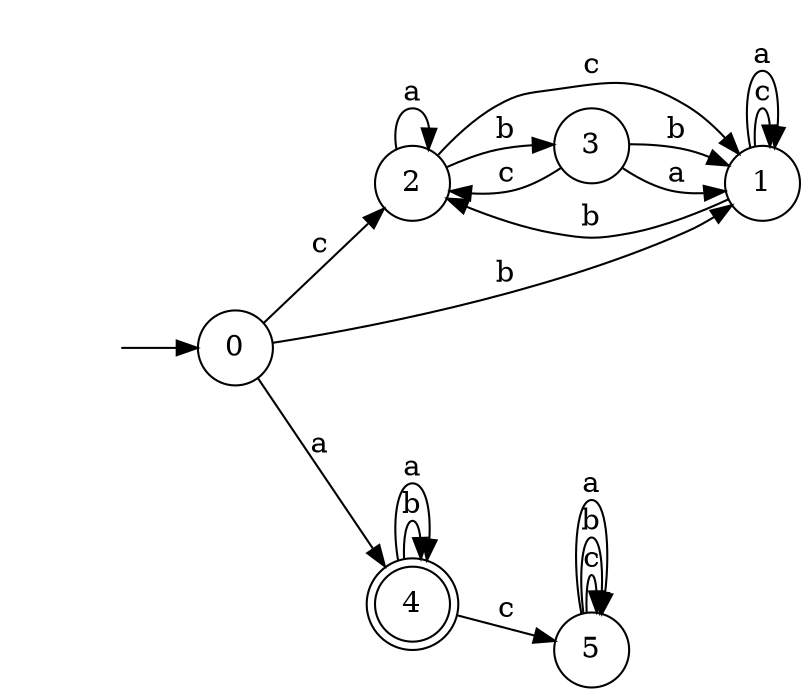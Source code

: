 digraph {
  rankdir=LR;
  0 [label="0", shape = circle];
  0 -> 2 [label="c"];
  0 -> 1 [label="b"];
  0 -> 4 [label="a"];
  1 [label="1", shape = circle];
  1 -> 1 [label="c"];
  1 -> 2 [label="b"];
  1 -> 1 [label="a"];
  2 [label="2", shape = circle];
  2 -> 1 [label="c"];
  2 -> 3 [label="b"];
  2 -> 2 [label="a"];
  3 [label="3", shape = circle];
  3 -> 2 [label="c"];
  3 -> 1 [label="b"];
  3 -> 1 [label="a"];
  4 [label="4", shape = doublecircle];
  4 -> 5 [label="c"];
  4 -> 4 [label="b"];
  4 -> 4 [label="a"];
  5 [label="5", shape = circle];
  5 -> 5 [label="c"];
  5 -> 5 [label="b"];
  5 -> 5 [label="a"];
  6 [label="", shape = plaintext];
  6 -> 0 [label=""];
}
